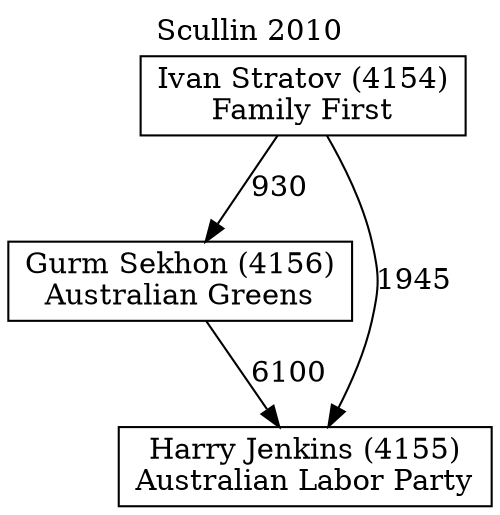 // House preference flow
digraph "Harry Jenkins (4155)_Scullin_2010" {
	graph [label="Scullin 2010" labelloc=t mclimit=10]
	node [shape=box]
	"Gurm Sekhon (4156)" [label="Gurm Sekhon (4156)
Australian Greens"]
	"Harry Jenkins (4155)" [label="Harry Jenkins (4155)
Australian Labor Party"]
	"Ivan Stratov (4154)" [label="Ivan Stratov (4154)
Family First"]
	"Gurm Sekhon (4156)" -> "Harry Jenkins (4155)" [label=6100]
	"Ivan Stratov (4154)" -> "Gurm Sekhon (4156)" [label=930]
	"Ivan Stratov (4154)" -> "Harry Jenkins (4155)" [label=1945]
}
